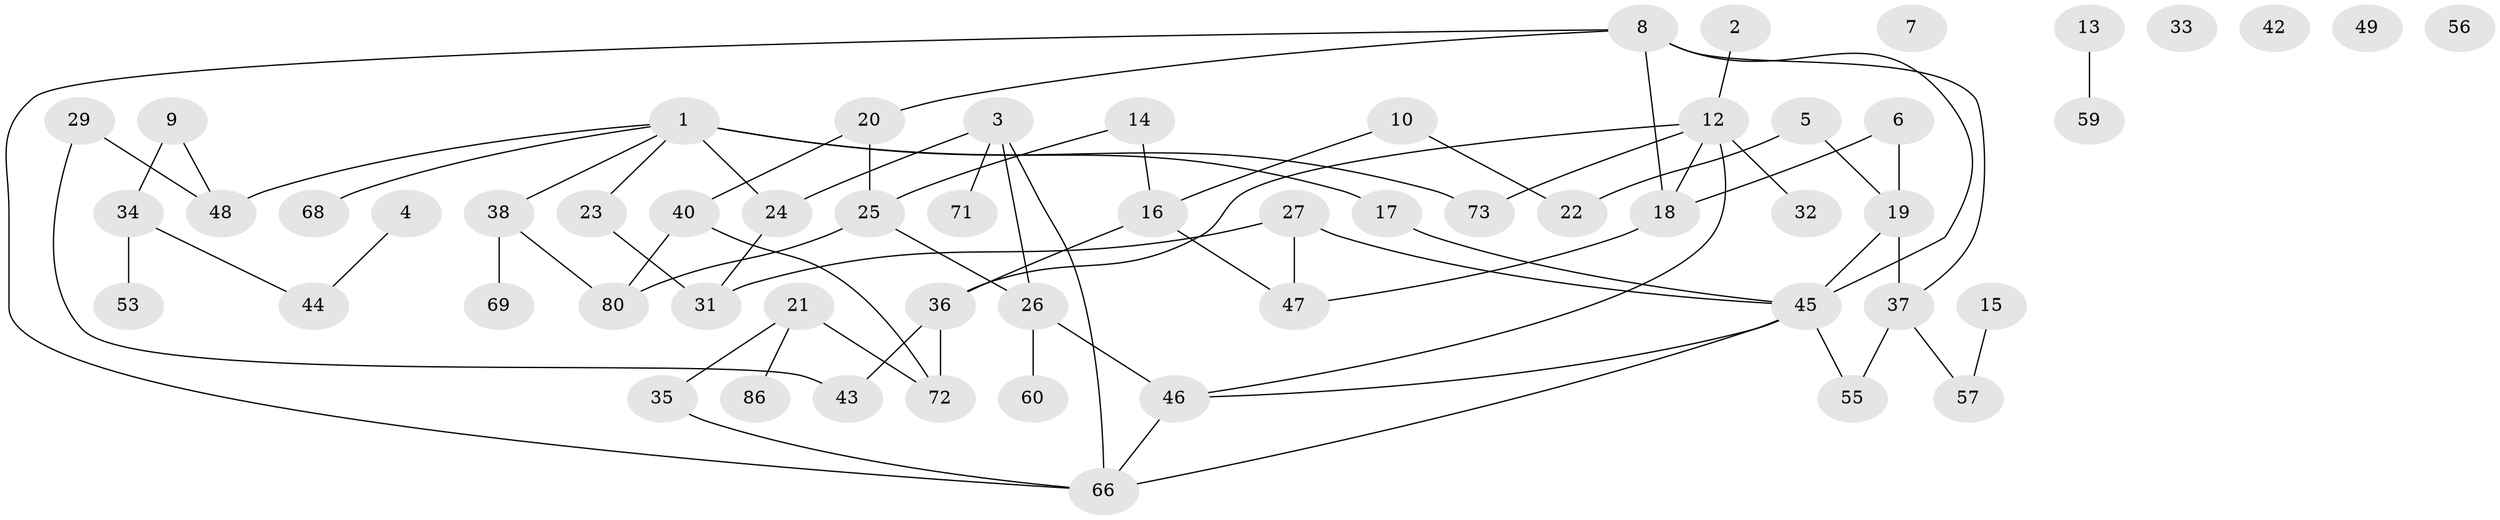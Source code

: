// Generated by graph-tools (version 1.1) at 2025/23/03/03/25 07:23:25]
// undirected, 58 vertices, 72 edges
graph export_dot {
graph [start="1"]
  node [color=gray90,style=filled];
  1 [super="+11"];
  2;
  3 [super="+51"];
  4;
  5 [super="+67"];
  6;
  7;
  8 [super="+52"];
  9;
  10;
  12 [super="+30"];
  13;
  14 [super="+87"];
  15 [super="+62"];
  16 [super="+84"];
  17;
  18;
  19 [super="+79"];
  20;
  21 [super="+28"];
  22;
  23 [super="+64"];
  24 [super="+70"];
  25 [super="+63"];
  26 [super="+54"];
  27;
  29 [super="+75"];
  31;
  32 [super="+39"];
  33;
  34 [super="+83"];
  35;
  36 [super="+85"];
  37 [super="+41"];
  38 [super="+65"];
  40 [super="+74"];
  42;
  43;
  44 [super="+77"];
  45 [super="+50"];
  46 [super="+76"];
  47 [super="+58"];
  48 [super="+61"];
  49;
  53;
  55 [super="+78"];
  56;
  57;
  59;
  60;
  66;
  68;
  69;
  71;
  72 [super="+81"];
  73;
  80 [super="+82"];
  86;
  1 -- 23;
  1 -- 68;
  1 -- 17;
  1 -- 24 [weight=2];
  1 -- 73;
  1 -- 38;
  1 -- 48;
  2 -- 12;
  3 -- 66;
  3 -- 71;
  3 -- 24;
  3 -- 26;
  4 -- 44;
  5 -- 19;
  5 -- 22;
  6 -- 18;
  6 -- 19;
  8 -- 20;
  8 -- 45 [weight=2];
  8 -- 66;
  8 -- 18;
  8 -- 37;
  9 -- 34 [weight=2];
  9 -- 48;
  10 -- 16;
  10 -- 22;
  12 -- 36;
  12 -- 32;
  12 -- 18;
  12 -- 73;
  12 -- 46;
  13 -- 59;
  14 -- 25;
  14 -- 16;
  15 -- 57;
  16 -- 36;
  16 -- 47;
  17 -- 45;
  18 -- 47;
  19 -- 45;
  19 -- 37;
  20 -- 25;
  20 -- 40;
  21 -- 86;
  21 -- 72;
  21 -- 35;
  23 -- 31;
  24 -- 31;
  25 -- 80 [weight=2];
  25 -- 26;
  26 -- 60;
  26 -- 46 [weight=2];
  27 -- 31;
  27 -- 45;
  27 -- 47;
  29 -- 43;
  29 -- 48;
  34 -- 53;
  34 -- 44;
  35 -- 66;
  36 -- 43;
  36 -- 72;
  37 -- 57;
  37 -- 55;
  38 -- 69;
  38 -- 80;
  40 -- 80;
  40 -- 72;
  45 -- 66;
  45 -- 46;
  45 -- 55;
  46 -- 66;
}
